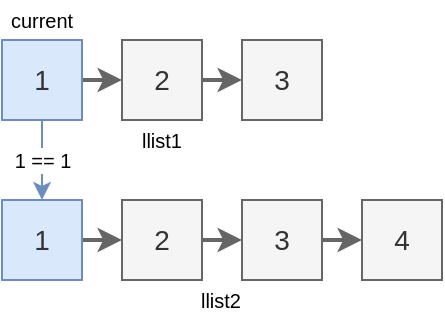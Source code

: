 <mxfile version="26.0.16" pages="4">
  <diagram name="1" id="c-xpoYoLWD-m8ST1OSj8">
    <mxGraphModel dx="576" dy="342" grid="1" gridSize="10" guides="1" tooltips="1" connect="1" arrows="1" fold="1" page="1" pageScale="1" pageWidth="300" pageHeight="240" math="0" shadow="0">
      <root>
        <mxCell id="kjtte8bsIh_mA2MLAnuS-0" />
        <mxCell id="kjtte8bsIh_mA2MLAnuS-1" parent="kjtte8bsIh_mA2MLAnuS-0" />
        <mxCell id="Bf5Ij95QJYqQo5We3jEw-0" value="&lt;font style=&quot;font-size: 10px;&quot;&gt;1 == 1&lt;/font&gt;" style="edgeStyle=orthogonalEdgeStyle;rounded=0;orthogonalLoop=1;jettySize=auto;html=1;exitX=0.5;exitY=1;exitDx=0;exitDy=0;entryX=0.5;entryY=1;entryDx=0;entryDy=0;fillColor=#dae8fc;strokeColor=#6c8ebf;" edge="1" parent="kjtte8bsIh_mA2MLAnuS-1" source="kjtte8bsIh_mA2MLAnuS-3">
          <mxGeometry relative="1" as="geometry">
            <mxPoint x="60" y="140" as="targetPoint" />
            <Array as="points">
              <mxPoint x="60" y="130" />
              <mxPoint x="60" y="130" />
            </Array>
            <mxPoint as="offset" />
          </mxGeometry>
        </mxCell>
        <mxCell id="kjtte8bsIh_mA2MLAnuS-5" value="llist1" style="text;html=1;align=center;verticalAlign=middle;whiteSpace=wrap;rounded=0;fontSize=10;" parent="kjtte8bsIh_mA2MLAnuS-1" vertex="1">
          <mxGeometry x="40" y="100" width="160" height="20" as="geometry" />
        </mxCell>
        <mxCell id="kjtte8bsIh_mA2MLAnuS-2" style="edgeStyle=orthogonalEdgeStyle;rounded=0;orthogonalLoop=1;jettySize=auto;html=1;exitX=1;exitY=0.5;exitDx=0;exitDy=0;entryX=0;entryY=0.5;entryDx=0;entryDy=0;fillColor=#f5f5f5;strokeColor=#666666;strokeWidth=2;" parent="kjtte8bsIh_mA2MLAnuS-1" source="kjtte8bsIh_mA2MLAnuS-3" target="kjtte8bsIh_mA2MLAnuS-4" edge="1">
          <mxGeometry relative="1" as="geometry" />
        </mxCell>
        <mxCell id="kjtte8bsIh_mA2MLAnuS-3" value="1" style="text;html=1;align=center;verticalAlign=middle;whiteSpace=wrap;rounded=0;fillColor=#dae8fc;strokeColor=#6c8ebf;fontSize=14;fontColor=#333333;" parent="kjtte8bsIh_mA2MLAnuS-1" vertex="1">
          <mxGeometry x="40" y="60" width="40" height="40" as="geometry" />
        </mxCell>
        <mxCell id="kjtte8bsIh_mA2MLAnuS-4" value="2" style="text;html=1;align=center;verticalAlign=middle;whiteSpace=wrap;rounded=0;fillColor=#f5f5f5;strokeColor=#666666;fontSize=14;fontColor=#333333;" parent="kjtte8bsIh_mA2MLAnuS-1" vertex="1">
          <mxGeometry x="100" y="60" width="40" height="40" as="geometry" />
        </mxCell>
        <mxCell id="kjtte8bsIh_mA2MLAnuS-6" value="3" style="text;html=1;align=center;verticalAlign=middle;whiteSpace=wrap;rounded=0;fillColor=#f5f5f5;strokeColor=#666666;fontSize=14;fontColor=#333333;" parent="kjtte8bsIh_mA2MLAnuS-1" vertex="1">
          <mxGeometry x="160" y="60" width="40" height="40" as="geometry" />
        </mxCell>
        <mxCell id="kjtte8bsIh_mA2MLAnuS-7" style="edgeStyle=orthogonalEdgeStyle;rounded=0;orthogonalLoop=1;jettySize=auto;html=1;entryX=0;entryY=0.5;entryDx=0;entryDy=0;fillColor=#f5f5f5;strokeColor=#666666;strokeWidth=2;exitX=1;exitY=0.5;exitDx=0;exitDy=0;" parent="kjtte8bsIh_mA2MLAnuS-1" source="kjtte8bsIh_mA2MLAnuS-4" target="kjtte8bsIh_mA2MLAnuS-6" edge="1">
          <mxGeometry relative="1" as="geometry">
            <mxPoint x="149" y="90" as="sourcePoint" />
            <mxPoint x="109" y="90" as="targetPoint" />
          </mxGeometry>
        </mxCell>
        <mxCell id="kjtte8bsIh_mA2MLAnuS-12" value="current" style="text;html=1;align=center;verticalAlign=middle;whiteSpace=wrap;rounded=0;fontSize=10;" parent="kjtte8bsIh_mA2MLAnuS-1" vertex="1">
          <mxGeometry x="40" y="40" width="40" height="20" as="geometry" />
        </mxCell>
        <mxCell id="Yn_jXlsVz5iFnLLl_ZvZ-0" style="edgeStyle=orthogonalEdgeStyle;rounded=0;orthogonalLoop=1;jettySize=auto;html=1;exitX=1;exitY=0.5;exitDx=0;exitDy=0;entryX=0;entryY=0.5;entryDx=0;entryDy=0;fillColor=#f5f5f5;strokeColor=#666666;strokeWidth=2;" edge="1" parent="kjtte8bsIh_mA2MLAnuS-1" source="Yn_jXlsVz5iFnLLl_ZvZ-1" target="Yn_jXlsVz5iFnLLl_ZvZ-2">
          <mxGeometry relative="1" as="geometry" />
        </mxCell>
        <mxCell id="Yn_jXlsVz5iFnLLl_ZvZ-1" value="1" style="text;html=1;align=center;verticalAlign=middle;whiteSpace=wrap;rounded=0;fillColor=#dae8fc;strokeColor=#6c8ebf;fontSize=14;fontColor=#333333;" vertex="1" parent="kjtte8bsIh_mA2MLAnuS-1">
          <mxGeometry x="40" y="140" width="40" height="40" as="geometry" />
        </mxCell>
        <mxCell id="Yn_jXlsVz5iFnLLl_ZvZ-2" value="2" style="text;html=1;align=center;verticalAlign=middle;whiteSpace=wrap;rounded=0;fillColor=#f5f5f5;strokeColor=#666666;fontSize=14;fontColor=#333333;" vertex="1" parent="kjtte8bsIh_mA2MLAnuS-1">
          <mxGeometry x="100" y="140" width="40" height="40" as="geometry" />
        </mxCell>
        <mxCell id="Yn_jXlsVz5iFnLLl_ZvZ-3" value="llist2" style="text;html=1;align=center;verticalAlign=middle;whiteSpace=wrap;rounded=0;fontSize=10;" vertex="1" parent="kjtte8bsIh_mA2MLAnuS-1">
          <mxGeometry x="40" y="180" width="219" height="20" as="geometry" />
        </mxCell>
        <mxCell id="Yn_jXlsVz5iFnLLl_ZvZ-4" value="3" style="text;html=1;align=center;verticalAlign=middle;whiteSpace=wrap;rounded=0;fillColor=#f5f5f5;strokeColor=#666666;fontSize=14;fontColor=#333333;" vertex="1" parent="kjtte8bsIh_mA2MLAnuS-1">
          <mxGeometry x="160" y="140" width="40" height="40" as="geometry" />
        </mxCell>
        <mxCell id="Yn_jXlsVz5iFnLLl_ZvZ-5" style="edgeStyle=orthogonalEdgeStyle;rounded=0;orthogonalLoop=1;jettySize=auto;html=1;entryX=0;entryY=0.5;entryDx=0;entryDy=0;fillColor=#f5f5f5;strokeColor=#666666;strokeWidth=2;exitX=1;exitY=0.5;exitDx=0;exitDy=0;" edge="1" parent="kjtte8bsIh_mA2MLAnuS-1" source="Yn_jXlsVz5iFnLLl_ZvZ-2" target="Yn_jXlsVz5iFnLLl_ZvZ-4">
          <mxGeometry relative="1" as="geometry">
            <mxPoint x="150" y="170" as="sourcePoint" />
            <mxPoint x="110" y="170" as="targetPoint" />
          </mxGeometry>
        </mxCell>
        <mxCell id="Yn_jXlsVz5iFnLLl_ZvZ-6" value="4" style="text;html=1;align=center;verticalAlign=middle;whiteSpace=wrap;rounded=0;fillColor=#f5f5f5;strokeColor=#666666;fontSize=14;fontColor=#333333;" vertex="1" parent="kjtte8bsIh_mA2MLAnuS-1">
          <mxGeometry x="220" y="140" width="40" height="40" as="geometry" />
        </mxCell>
        <mxCell id="Yn_jXlsVz5iFnLLl_ZvZ-7" style="edgeStyle=orthogonalEdgeStyle;rounded=0;orthogonalLoop=1;jettySize=auto;html=1;entryX=0;entryY=0.5;entryDx=0;entryDy=0;fillColor=#f5f5f5;strokeColor=#666666;strokeWidth=2;exitX=1;exitY=0.5;exitDx=0;exitDy=0;" edge="1" parent="kjtte8bsIh_mA2MLAnuS-1" source="Yn_jXlsVz5iFnLLl_ZvZ-4" target="Yn_jXlsVz5iFnLLl_ZvZ-6">
          <mxGeometry relative="1" as="geometry">
            <mxPoint x="209" y="180" as="sourcePoint" />
            <mxPoint x="170" y="170" as="targetPoint" />
          </mxGeometry>
        </mxCell>
      </root>
    </mxGraphModel>
  </diagram>
  <diagram name="2" id="mKIlIokwbd1WgXgT39vl">
    <mxGraphModel dx="691" dy="410" grid="1" gridSize="10" guides="1" tooltips="1" connect="1" arrows="1" fold="1" page="1" pageScale="1" pageWidth="300" pageHeight="240" math="0" shadow="0">
      <root>
        <mxCell id="CAU69H9v7g6kkADQQftb-0" />
        <mxCell id="CAU69H9v7g6kkADQQftb-1" parent="CAU69H9v7g6kkADQQftb-0" />
        <mxCell id="CAU69H9v7g6kkADQQftb-2" value="&lt;font style=&quot;font-size: 10px;&quot;&gt;2 == 2&lt;/font&gt;" style="edgeStyle=orthogonalEdgeStyle;rounded=0;orthogonalLoop=1;jettySize=auto;html=1;exitX=0.5;exitY=1;exitDx=0;exitDy=0;entryX=0.5;entryY=0;entryDx=0;entryDy=0;fillColor=#dae8fc;strokeColor=#6c8ebf;" edge="1" parent="CAU69H9v7g6kkADQQftb-1" source="CAU69H9v7g6kkADQQftb-6" target="CAU69H9v7g6kkADQQftb-12">
          <mxGeometry relative="1" as="geometry">
            <mxPoint x="60" y="140" as="targetPoint" />
            <Array as="points">
              <mxPoint x="120" y="120" />
              <mxPoint x="120" y="120" />
            </Array>
            <mxPoint as="offset" />
          </mxGeometry>
        </mxCell>
        <mxCell id="CAU69H9v7g6kkADQQftb-3" value="llist1" style="text;html=1;align=center;verticalAlign=middle;whiteSpace=wrap;rounded=0;fontSize=10;" vertex="1" parent="CAU69H9v7g6kkADQQftb-1">
          <mxGeometry x="40" y="100" width="160" height="20" as="geometry" />
        </mxCell>
        <mxCell id="CAU69H9v7g6kkADQQftb-4" style="edgeStyle=orthogonalEdgeStyle;rounded=0;orthogonalLoop=1;jettySize=auto;html=1;exitX=1;exitY=0.5;exitDx=0;exitDy=0;entryX=0;entryY=0.5;entryDx=0;entryDy=0;fillColor=#f5f5f5;strokeColor=#666666;strokeWidth=2;" edge="1" parent="CAU69H9v7g6kkADQQftb-1" source="CAU69H9v7g6kkADQQftb-5" target="CAU69H9v7g6kkADQQftb-6">
          <mxGeometry relative="1" as="geometry" />
        </mxCell>
        <mxCell id="CAU69H9v7g6kkADQQftb-5" value="1" style="text;html=1;align=center;verticalAlign=middle;whiteSpace=wrap;rounded=0;fillColor=#f5f5f5;strokeColor=#666666;fontSize=14;fontColor=#333333;" vertex="1" parent="CAU69H9v7g6kkADQQftb-1">
          <mxGeometry x="40" y="60" width="40" height="40" as="geometry" />
        </mxCell>
        <mxCell id="CAU69H9v7g6kkADQQftb-6" value="2" style="text;html=1;align=center;verticalAlign=middle;whiteSpace=wrap;rounded=0;fillColor=#dae8fc;strokeColor=#6c8ebf;fontSize=14;fontColor=#333333;" vertex="1" parent="CAU69H9v7g6kkADQQftb-1">
          <mxGeometry x="100" y="60" width="40" height="40" as="geometry" />
        </mxCell>
        <mxCell id="CAU69H9v7g6kkADQQftb-7" value="3" style="text;html=1;align=center;verticalAlign=middle;whiteSpace=wrap;rounded=0;fillColor=#f5f5f5;strokeColor=#666666;fontSize=14;fontColor=#333333;" vertex="1" parent="CAU69H9v7g6kkADQQftb-1">
          <mxGeometry x="160" y="60" width="40" height="40" as="geometry" />
        </mxCell>
        <mxCell id="CAU69H9v7g6kkADQQftb-8" style="edgeStyle=orthogonalEdgeStyle;rounded=0;orthogonalLoop=1;jettySize=auto;html=1;entryX=0;entryY=0.5;entryDx=0;entryDy=0;fillColor=#f5f5f5;strokeColor=#666666;strokeWidth=2;exitX=1;exitY=0.5;exitDx=0;exitDy=0;" edge="1" parent="CAU69H9v7g6kkADQQftb-1" source="CAU69H9v7g6kkADQQftb-6" target="CAU69H9v7g6kkADQQftb-7">
          <mxGeometry relative="1" as="geometry">
            <mxPoint x="149" y="90" as="sourcePoint" />
            <mxPoint x="109" y="90" as="targetPoint" />
          </mxGeometry>
        </mxCell>
        <mxCell id="CAU69H9v7g6kkADQQftb-9" value="current" style="text;html=1;align=center;verticalAlign=middle;whiteSpace=wrap;rounded=0;fontSize=10;" vertex="1" parent="CAU69H9v7g6kkADQQftb-1">
          <mxGeometry x="100" y="40" width="40" height="20" as="geometry" />
        </mxCell>
        <mxCell id="CAU69H9v7g6kkADQQftb-10" style="edgeStyle=orthogonalEdgeStyle;rounded=0;orthogonalLoop=1;jettySize=auto;html=1;exitX=1;exitY=0.5;exitDx=0;exitDy=0;entryX=0;entryY=0.5;entryDx=0;entryDy=0;fillColor=#f5f5f5;strokeColor=#666666;strokeWidth=2;" edge="1" parent="CAU69H9v7g6kkADQQftb-1" source="CAU69H9v7g6kkADQQftb-11" target="CAU69H9v7g6kkADQQftb-12">
          <mxGeometry relative="1" as="geometry" />
        </mxCell>
        <mxCell id="CAU69H9v7g6kkADQQftb-11" value="1" style="text;html=1;align=center;verticalAlign=middle;whiteSpace=wrap;rounded=0;fillColor=#f5f5f5;strokeColor=#666666;fontSize=14;fontColor=#333333;" vertex="1" parent="CAU69H9v7g6kkADQQftb-1">
          <mxGeometry x="40" y="140" width="40" height="40" as="geometry" />
        </mxCell>
        <mxCell id="CAU69H9v7g6kkADQQftb-12" value="2" style="text;html=1;align=center;verticalAlign=middle;whiteSpace=wrap;rounded=0;fillColor=#dae8fc;strokeColor=#6c8ebf;fontSize=14;fontColor=#333333;" vertex="1" parent="CAU69H9v7g6kkADQQftb-1">
          <mxGeometry x="100" y="140" width="40" height="40" as="geometry" />
        </mxCell>
        <mxCell id="CAU69H9v7g6kkADQQftb-13" value="llist2" style="text;html=1;align=center;verticalAlign=middle;whiteSpace=wrap;rounded=0;fontSize=10;" vertex="1" parent="CAU69H9v7g6kkADQQftb-1">
          <mxGeometry x="40" y="180" width="219" height="20" as="geometry" />
        </mxCell>
        <mxCell id="CAU69H9v7g6kkADQQftb-14" value="3" style="text;html=1;align=center;verticalAlign=middle;whiteSpace=wrap;rounded=0;fillColor=#f5f5f5;strokeColor=#666666;fontSize=14;fontColor=#333333;" vertex="1" parent="CAU69H9v7g6kkADQQftb-1">
          <mxGeometry x="160" y="140" width="40" height="40" as="geometry" />
        </mxCell>
        <mxCell id="CAU69H9v7g6kkADQQftb-15" style="edgeStyle=orthogonalEdgeStyle;rounded=0;orthogonalLoop=1;jettySize=auto;html=1;entryX=0;entryY=0.5;entryDx=0;entryDy=0;fillColor=#f5f5f5;strokeColor=#666666;strokeWidth=2;exitX=1;exitY=0.5;exitDx=0;exitDy=0;" edge="1" parent="CAU69H9v7g6kkADQQftb-1" source="CAU69H9v7g6kkADQQftb-12" target="CAU69H9v7g6kkADQQftb-14">
          <mxGeometry relative="1" as="geometry">
            <mxPoint x="150" y="170" as="sourcePoint" />
            <mxPoint x="110" y="170" as="targetPoint" />
          </mxGeometry>
        </mxCell>
        <mxCell id="CAU69H9v7g6kkADQQftb-16" value="4" style="text;html=1;align=center;verticalAlign=middle;whiteSpace=wrap;rounded=0;fillColor=#f5f5f5;strokeColor=#666666;fontSize=14;fontColor=#333333;" vertex="1" parent="CAU69H9v7g6kkADQQftb-1">
          <mxGeometry x="220" y="140" width="40" height="40" as="geometry" />
        </mxCell>
        <mxCell id="CAU69H9v7g6kkADQQftb-17" style="edgeStyle=orthogonalEdgeStyle;rounded=0;orthogonalLoop=1;jettySize=auto;html=1;entryX=0;entryY=0.5;entryDx=0;entryDy=0;fillColor=#f5f5f5;strokeColor=#666666;strokeWidth=2;exitX=1;exitY=0.5;exitDx=0;exitDy=0;" edge="1" parent="CAU69H9v7g6kkADQQftb-1" source="CAU69H9v7g6kkADQQftb-14" target="CAU69H9v7g6kkADQQftb-16">
          <mxGeometry relative="1" as="geometry">
            <mxPoint x="209" y="180" as="sourcePoint" />
            <mxPoint x="170" y="170" as="targetPoint" />
          </mxGeometry>
        </mxCell>
      </root>
    </mxGraphModel>
  </diagram>
  <diagram name="3" id="HeV15RzIAcDLZCm31g4N">
    <mxGraphModel dx="584" dy="347" grid="1" gridSize="10" guides="1" tooltips="1" connect="1" arrows="1" fold="1" page="1" pageScale="1" pageWidth="300" pageHeight="240" math="0" shadow="0">
      <root>
        <mxCell id="owACjUE2ba_XZ_U-acz3-0" />
        <mxCell id="owACjUE2ba_XZ_U-acz3-1" parent="owACjUE2ba_XZ_U-acz3-0" />
        <mxCell id="owACjUE2ba_XZ_U-acz3-2" value="&lt;font style=&quot;font-size: 10px;&quot;&gt;3 == 3&lt;/font&gt;" style="edgeStyle=orthogonalEdgeStyle;rounded=0;orthogonalLoop=1;jettySize=auto;html=1;exitX=0.5;exitY=1;exitDx=0;exitDy=0;entryX=0.5;entryY=0;entryDx=0;entryDy=0;fillColor=#dae8fc;strokeColor=#6c8ebf;" edge="1" parent="owACjUE2ba_XZ_U-acz3-1" source="owACjUE2ba_XZ_U-acz3-7" target="owACjUE2ba_XZ_U-acz3-14">
          <mxGeometry relative="1" as="geometry">
            <mxPoint x="60" y="140" as="targetPoint" />
            <Array as="points">
              <mxPoint x="180" y="130" />
              <mxPoint x="180" y="130" />
            </Array>
            <mxPoint as="offset" />
          </mxGeometry>
        </mxCell>
        <mxCell id="owACjUE2ba_XZ_U-acz3-3" value="llist1" style="text;html=1;align=center;verticalAlign=middle;whiteSpace=wrap;rounded=0;fontSize=10;" vertex="1" parent="owACjUE2ba_XZ_U-acz3-1">
          <mxGeometry x="40" y="100" width="160" height="20" as="geometry" />
        </mxCell>
        <mxCell id="owACjUE2ba_XZ_U-acz3-4" style="edgeStyle=orthogonalEdgeStyle;rounded=0;orthogonalLoop=1;jettySize=auto;html=1;exitX=1;exitY=0.5;exitDx=0;exitDy=0;entryX=0;entryY=0.5;entryDx=0;entryDy=0;fillColor=#f5f5f5;strokeColor=#666666;strokeWidth=2;" edge="1" parent="owACjUE2ba_XZ_U-acz3-1" source="owACjUE2ba_XZ_U-acz3-5" target="owACjUE2ba_XZ_U-acz3-6">
          <mxGeometry relative="1" as="geometry" />
        </mxCell>
        <mxCell id="owACjUE2ba_XZ_U-acz3-5" value="1" style="text;html=1;align=center;verticalAlign=middle;whiteSpace=wrap;rounded=0;fillColor=#f5f5f5;strokeColor=#666666;fontSize=14;fontColor=#333333;" vertex="1" parent="owACjUE2ba_XZ_U-acz3-1">
          <mxGeometry x="40" y="60" width="40" height="40" as="geometry" />
        </mxCell>
        <mxCell id="owACjUE2ba_XZ_U-acz3-6" value="2" style="text;html=1;align=center;verticalAlign=middle;whiteSpace=wrap;rounded=0;fillColor=#f5f5f5;strokeColor=#666666;fontSize=14;fontColor=#333333;" vertex="1" parent="owACjUE2ba_XZ_U-acz3-1">
          <mxGeometry x="100" y="60" width="40" height="40" as="geometry" />
        </mxCell>
        <mxCell id="owACjUE2ba_XZ_U-acz3-7" value="3" style="text;html=1;align=center;verticalAlign=middle;whiteSpace=wrap;rounded=0;fillColor=#dae8fc;strokeColor=#6c8ebf;fontSize=14;fontColor=#333333;" vertex="1" parent="owACjUE2ba_XZ_U-acz3-1">
          <mxGeometry x="160" y="60" width="40" height="40" as="geometry" />
        </mxCell>
        <mxCell id="owACjUE2ba_XZ_U-acz3-8" style="edgeStyle=orthogonalEdgeStyle;rounded=0;orthogonalLoop=1;jettySize=auto;html=1;entryX=0;entryY=0.5;entryDx=0;entryDy=0;fillColor=#f5f5f5;strokeColor=#666666;strokeWidth=2;exitX=1;exitY=0.5;exitDx=0;exitDy=0;" edge="1" parent="owACjUE2ba_XZ_U-acz3-1" source="owACjUE2ba_XZ_U-acz3-6" target="owACjUE2ba_XZ_U-acz3-7">
          <mxGeometry relative="1" as="geometry">
            <mxPoint x="149" y="90" as="sourcePoint" />
            <mxPoint x="109" y="90" as="targetPoint" />
          </mxGeometry>
        </mxCell>
        <mxCell id="owACjUE2ba_XZ_U-acz3-9" value="current" style="text;html=1;align=center;verticalAlign=middle;whiteSpace=wrap;rounded=0;fontSize=10;" vertex="1" parent="owACjUE2ba_XZ_U-acz3-1">
          <mxGeometry x="160" y="40" width="40" height="20" as="geometry" />
        </mxCell>
        <mxCell id="owACjUE2ba_XZ_U-acz3-10" style="edgeStyle=orthogonalEdgeStyle;rounded=0;orthogonalLoop=1;jettySize=auto;html=1;exitX=1;exitY=0.5;exitDx=0;exitDy=0;entryX=0;entryY=0.5;entryDx=0;entryDy=0;fillColor=#f5f5f5;strokeColor=#666666;strokeWidth=2;" edge="1" parent="owACjUE2ba_XZ_U-acz3-1" source="owACjUE2ba_XZ_U-acz3-11" target="owACjUE2ba_XZ_U-acz3-12">
          <mxGeometry relative="1" as="geometry" />
        </mxCell>
        <mxCell id="owACjUE2ba_XZ_U-acz3-11" value="1" style="text;html=1;align=center;verticalAlign=middle;whiteSpace=wrap;rounded=0;fillColor=#f5f5f5;strokeColor=#666666;fontSize=14;fontColor=#333333;" vertex="1" parent="owACjUE2ba_XZ_U-acz3-1">
          <mxGeometry x="40" y="140" width="40" height="40" as="geometry" />
        </mxCell>
        <mxCell id="owACjUE2ba_XZ_U-acz3-12" value="2" style="text;html=1;align=center;verticalAlign=middle;whiteSpace=wrap;rounded=0;fillColor=#f5f5f5;strokeColor=#666666;fontSize=14;fontColor=#333333;" vertex="1" parent="owACjUE2ba_XZ_U-acz3-1">
          <mxGeometry x="100" y="140" width="40" height="40" as="geometry" />
        </mxCell>
        <mxCell id="owACjUE2ba_XZ_U-acz3-13" value="llist2" style="text;html=1;align=center;verticalAlign=middle;whiteSpace=wrap;rounded=0;fontSize=10;" vertex="1" parent="owACjUE2ba_XZ_U-acz3-1">
          <mxGeometry x="40" y="180" width="219" height="20" as="geometry" />
        </mxCell>
        <mxCell id="owACjUE2ba_XZ_U-acz3-14" value="3" style="text;html=1;align=center;verticalAlign=middle;whiteSpace=wrap;rounded=0;fillColor=#dae8fc;strokeColor=#6c8ebf;fontSize=14;fontColor=#333333;" vertex="1" parent="owACjUE2ba_XZ_U-acz3-1">
          <mxGeometry x="160" y="140" width="40" height="40" as="geometry" />
        </mxCell>
        <mxCell id="owACjUE2ba_XZ_U-acz3-15" style="edgeStyle=orthogonalEdgeStyle;rounded=0;orthogonalLoop=1;jettySize=auto;html=1;entryX=0;entryY=0.5;entryDx=0;entryDy=0;fillColor=#f5f5f5;strokeColor=#666666;strokeWidth=2;exitX=1;exitY=0.5;exitDx=0;exitDy=0;" edge="1" parent="owACjUE2ba_XZ_U-acz3-1" source="owACjUE2ba_XZ_U-acz3-12" target="owACjUE2ba_XZ_U-acz3-14">
          <mxGeometry relative="1" as="geometry">
            <mxPoint x="150" y="170" as="sourcePoint" />
            <mxPoint x="110" y="170" as="targetPoint" />
          </mxGeometry>
        </mxCell>
        <mxCell id="owACjUE2ba_XZ_U-acz3-16" value="4" style="text;html=1;align=center;verticalAlign=middle;whiteSpace=wrap;rounded=0;fillColor=#f5f5f5;strokeColor=#666666;fontSize=14;fontColor=#333333;" vertex="1" parent="owACjUE2ba_XZ_U-acz3-1">
          <mxGeometry x="220" y="140" width="40" height="40" as="geometry" />
        </mxCell>
        <mxCell id="owACjUE2ba_XZ_U-acz3-17" style="edgeStyle=orthogonalEdgeStyle;rounded=0;orthogonalLoop=1;jettySize=auto;html=1;entryX=0;entryY=0.5;entryDx=0;entryDy=0;fillColor=#f5f5f5;strokeColor=#666666;strokeWidth=2;exitX=1;exitY=0.5;exitDx=0;exitDy=0;" edge="1" parent="owACjUE2ba_XZ_U-acz3-1" source="owACjUE2ba_XZ_U-acz3-14" target="owACjUE2ba_XZ_U-acz3-16">
          <mxGeometry relative="1" as="geometry">
            <mxPoint x="209" y="180" as="sourcePoint" />
            <mxPoint x="170" y="170" as="targetPoint" />
          </mxGeometry>
        </mxCell>
      </root>
    </mxGraphModel>
  </diagram>
  <diagram name="4" id="9k53CPsNdBy5-gk4wFKi">
    <mxGraphModel dx="561" dy="333" grid="1" gridSize="10" guides="1" tooltips="1" connect="1" arrows="1" fold="1" page="1" pageScale="1" pageWidth="300" pageHeight="240" math="0" shadow="0">
      <root>
        <mxCell id="N7w3hTLCLhSeHe66atyB-0" />
        <mxCell id="N7w3hTLCLhSeHe66atyB-1" parent="N7w3hTLCLhSeHe66atyB-0" />
        <mxCell id="N7w3hTLCLhSeHe66atyB-2" value="&lt;span style=&quot;font-size: 10px;&quot;&gt;null != 4&lt;/span&gt;" style="edgeStyle=orthogonalEdgeStyle;rounded=0;orthogonalLoop=1;jettySize=auto;html=1;entryX=0.5;entryY=0;entryDx=0;entryDy=0;fillColor=#dae8fc;strokeColor=#6c8ebf;" edge="1" parent="N7w3hTLCLhSeHe66atyB-1" target="N7w3hTLCLhSeHe66atyB-16">
          <mxGeometry relative="1" as="geometry">
            <mxPoint x="240" y="100" as="sourcePoint" />
            <mxPoint x="60" y="140" as="targetPoint" />
            <Array as="points">
              <mxPoint x="240" y="120" />
              <mxPoint x="240" y="120" />
            </Array>
            <mxPoint as="offset" />
          </mxGeometry>
        </mxCell>
        <mxCell id="N7w3hTLCLhSeHe66atyB-3" value="llist1" style="text;html=1;align=center;verticalAlign=middle;whiteSpace=wrap;rounded=0;fontSize=10;" vertex="1" parent="N7w3hTLCLhSeHe66atyB-1">
          <mxGeometry x="40" y="100" width="160" height="20" as="geometry" />
        </mxCell>
        <mxCell id="N7w3hTLCLhSeHe66atyB-4" style="edgeStyle=orthogonalEdgeStyle;rounded=0;orthogonalLoop=1;jettySize=auto;html=1;exitX=1;exitY=0.5;exitDx=0;exitDy=0;entryX=0;entryY=0.5;entryDx=0;entryDy=0;fillColor=#f5f5f5;strokeColor=#666666;strokeWidth=2;" edge="1" parent="N7w3hTLCLhSeHe66atyB-1" source="N7w3hTLCLhSeHe66atyB-5" target="N7w3hTLCLhSeHe66atyB-6">
          <mxGeometry relative="1" as="geometry" />
        </mxCell>
        <mxCell id="N7w3hTLCLhSeHe66atyB-5" value="1" style="text;html=1;align=center;verticalAlign=middle;whiteSpace=wrap;rounded=0;fillColor=#f5f5f5;strokeColor=#666666;fontSize=14;fontColor=#333333;" vertex="1" parent="N7w3hTLCLhSeHe66atyB-1">
          <mxGeometry x="40" y="60" width="40" height="40" as="geometry" />
        </mxCell>
        <mxCell id="N7w3hTLCLhSeHe66atyB-6" value="2" style="text;html=1;align=center;verticalAlign=middle;whiteSpace=wrap;rounded=0;fillColor=#f5f5f5;strokeColor=#666666;fontSize=14;fontColor=#333333;" vertex="1" parent="N7w3hTLCLhSeHe66atyB-1">
          <mxGeometry x="100" y="60" width="40" height="40" as="geometry" />
        </mxCell>
        <mxCell id="N7w3hTLCLhSeHe66atyB-7" value="3" style="text;html=1;align=center;verticalAlign=middle;whiteSpace=wrap;rounded=0;fillColor=#f5f5f5;strokeColor=#666666;fontSize=14;fontColor=#333333;" vertex="1" parent="N7w3hTLCLhSeHe66atyB-1">
          <mxGeometry x="160" y="60" width="40" height="40" as="geometry" />
        </mxCell>
        <mxCell id="N7w3hTLCLhSeHe66atyB-8" style="edgeStyle=orthogonalEdgeStyle;rounded=0;orthogonalLoop=1;jettySize=auto;html=1;entryX=0;entryY=0.5;entryDx=0;entryDy=0;fillColor=#f5f5f5;strokeColor=#666666;strokeWidth=2;exitX=1;exitY=0.5;exitDx=0;exitDy=0;" edge="1" parent="N7w3hTLCLhSeHe66atyB-1" source="N7w3hTLCLhSeHe66atyB-6" target="N7w3hTLCLhSeHe66atyB-7">
          <mxGeometry relative="1" as="geometry">
            <mxPoint x="149" y="90" as="sourcePoint" />
            <mxPoint x="109" y="90" as="targetPoint" />
          </mxGeometry>
        </mxCell>
        <mxCell id="N7w3hTLCLhSeHe66atyB-9" value="current" style="text;html=1;align=center;verticalAlign=middle;whiteSpace=wrap;rounded=0;fontSize=10;" vertex="1" parent="N7w3hTLCLhSeHe66atyB-1">
          <mxGeometry x="220" y="40" width="40" height="20" as="geometry" />
        </mxCell>
        <mxCell id="N7w3hTLCLhSeHe66atyB-10" style="edgeStyle=orthogonalEdgeStyle;rounded=0;orthogonalLoop=1;jettySize=auto;html=1;exitX=1;exitY=0.5;exitDx=0;exitDy=0;entryX=0;entryY=0.5;entryDx=0;entryDy=0;fillColor=#f5f5f5;strokeColor=#666666;strokeWidth=2;" edge="1" parent="N7w3hTLCLhSeHe66atyB-1" source="N7w3hTLCLhSeHe66atyB-11" target="N7w3hTLCLhSeHe66atyB-12">
          <mxGeometry relative="1" as="geometry" />
        </mxCell>
        <mxCell id="N7w3hTLCLhSeHe66atyB-11" value="1" style="text;html=1;align=center;verticalAlign=middle;whiteSpace=wrap;rounded=0;fillColor=#f5f5f5;strokeColor=#666666;fontSize=14;fontColor=#333333;" vertex="1" parent="N7w3hTLCLhSeHe66atyB-1">
          <mxGeometry x="40" y="140" width="40" height="40" as="geometry" />
        </mxCell>
        <mxCell id="N7w3hTLCLhSeHe66atyB-12" value="2" style="text;html=1;align=center;verticalAlign=middle;whiteSpace=wrap;rounded=0;fillColor=#f5f5f5;strokeColor=#666666;fontSize=14;fontColor=#333333;" vertex="1" parent="N7w3hTLCLhSeHe66atyB-1">
          <mxGeometry x="100" y="140" width="40" height="40" as="geometry" />
        </mxCell>
        <mxCell id="N7w3hTLCLhSeHe66atyB-13" value="llist2" style="text;html=1;align=center;verticalAlign=middle;whiteSpace=wrap;rounded=0;fontSize=10;" vertex="1" parent="N7w3hTLCLhSeHe66atyB-1">
          <mxGeometry x="40" y="180" width="219" height="20" as="geometry" />
        </mxCell>
        <mxCell id="N7w3hTLCLhSeHe66atyB-14" value="3" style="text;html=1;align=center;verticalAlign=middle;whiteSpace=wrap;rounded=0;fillColor=#f5f5f5;strokeColor=#666666;fontSize=14;fontColor=#333333;" vertex="1" parent="N7w3hTLCLhSeHe66atyB-1">
          <mxGeometry x="160" y="140" width="40" height="40" as="geometry" />
        </mxCell>
        <mxCell id="N7w3hTLCLhSeHe66atyB-15" style="edgeStyle=orthogonalEdgeStyle;rounded=0;orthogonalLoop=1;jettySize=auto;html=1;entryX=0;entryY=0.5;entryDx=0;entryDy=0;fillColor=#f5f5f5;strokeColor=#666666;strokeWidth=2;exitX=1;exitY=0.5;exitDx=0;exitDy=0;" edge="1" parent="N7w3hTLCLhSeHe66atyB-1" source="N7w3hTLCLhSeHe66atyB-12" target="N7w3hTLCLhSeHe66atyB-14">
          <mxGeometry relative="1" as="geometry">
            <mxPoint x="150" y="170" as="sourcePoint" />
            <mxPoint x="110" y="170" as="targetPoint" />
          </mxGeometry>
        </mxCell>
        <mxCell id="N7w3hTLCLhSeHe66atyB-16" value="4" style="text;html=1;align=center;verticalAlign=middle;whiteSpace=wrap;rounded=0;fillColor=#dae8fc;strokeColor=#6c8ebf;fontSize=14;fontColor=#333333;" vertex="1" parent="N7w3hTLCLhSeHe66atyB-1">
          <mxGeometry x="220" y="140" width="40" height="40" as="geometry" />
        </mxCell>
        <mxCell id="N7w3hTLCLhSeHe66atyB-17" style="edgeStyle=orthogonalEdgeStyle;rounded=0;orthogonalLoop=1;jettySize=auto;html=1;entryX=0;entryY=0.5;entryDx=0;entryDy=0;fillColor=#f5f5f5;strokeColor=#666666;strokeWidth=2;exitX=1;exitY=0.5;exitDx=0;exitDy=0;" edge="1" parent="N7w3hTLCLhSeHe66atyB-1" source="N7w3hTLCLhSeHe66atyB-14" target="N7w3hTLCLhSeHe66atyB-16">
          <mxGeometry relative="1" as="geometry">
            <mxPoint x="209" y="180" as="sourcePoint" />
            <mxPoint x="170" y="170" as="targetPoint" />
          </mxGeometry>
        </mxCell>
      </root>
    </mxGraphModel>
  </diagram>
</mxfile>
